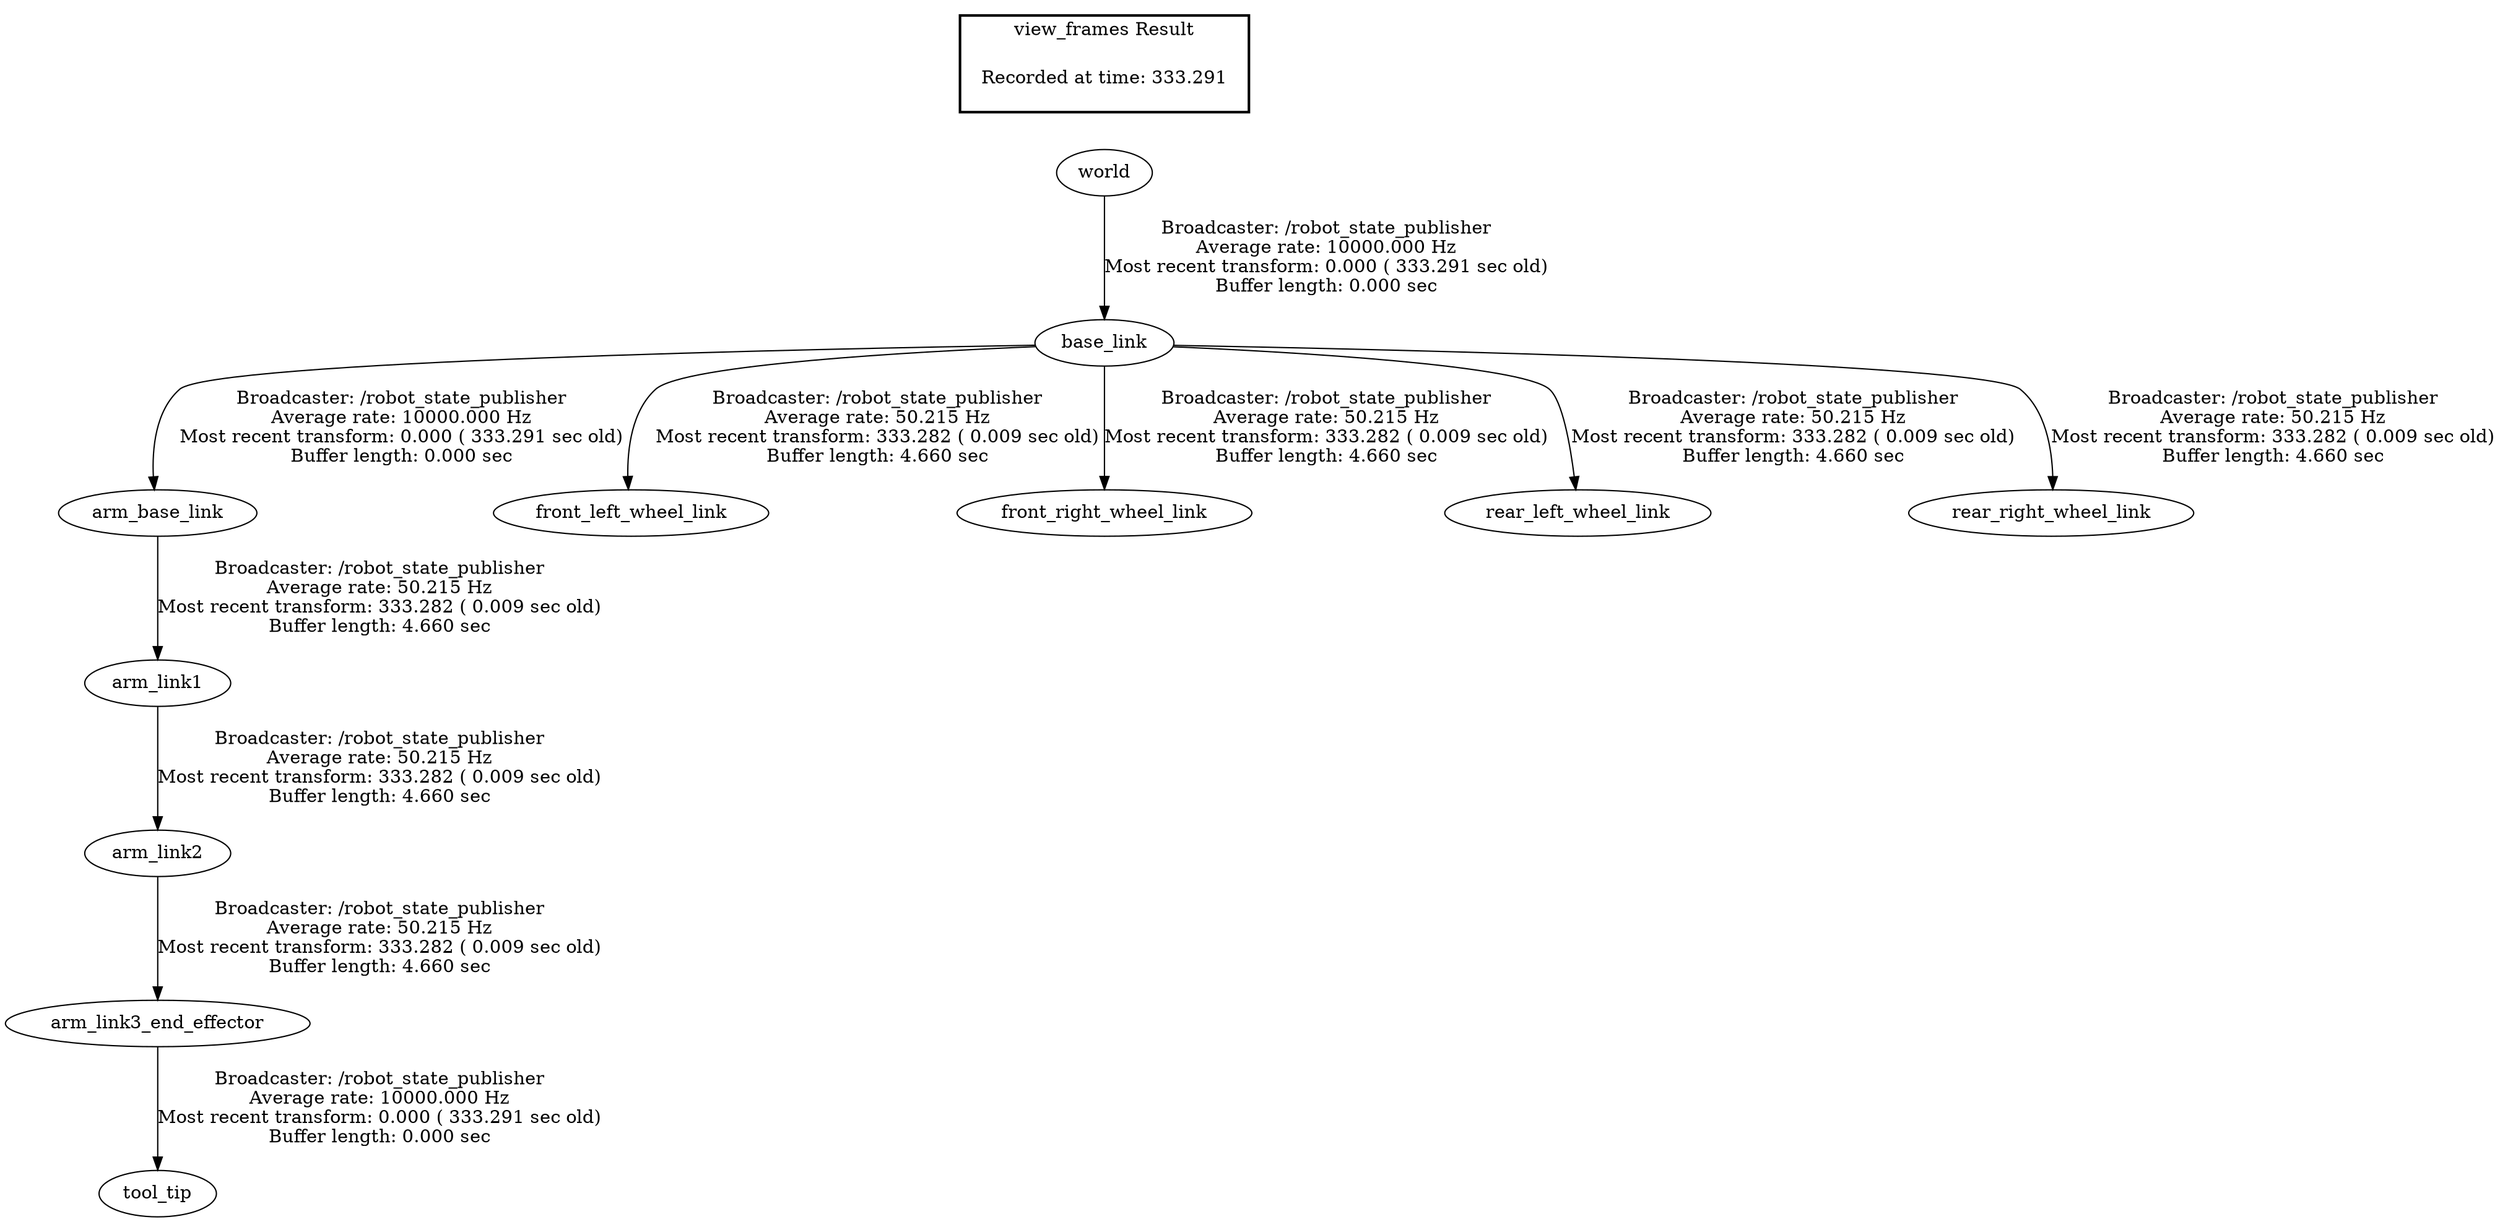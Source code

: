 digraph G {
"base_link" -> "arm_base_link"[label="Broadcaster: /robot_state_publisher\nAverage rate: 10000.000 Hz\nMost recent transform: 0.000 ( 333.291 sec old)\nBuffer length: 0.000 sec\n"];
"world" -> "base_link"[label="Broadcaster: /robot_state_publisher\nAverage rate: 10000.000 Hz\nMost recent transform: 0.000 ( 333.291 sec old)\nBuffer length: 0.000 sec\n"];
"arm_link3_end_effector" -> "tool_tip"[label="Broadcaster: /robot_state_publisher\nAverage rate: 10000.000 Hz\nMost recent transform: 0.000 ( 333.291 sec old)\nBuffer length: 0.000 sec\n"];
"arm_link2" -> "arm_link3_end_effector"[label="Broadcaster: /robot_state_publisher\nAverage rate: 50.215 Hz\nMost recent transform: 333.282 ( 0.009 sec old)\nBuffer length: 4.660 sec\n"];
"arm_base_link" -> "arm_link1"[label="Broadcaster: /robot_state_publisher\nAverage rate: 50.215 Hz\nMost recent transform: 333.282 ( 0.009 sec old)\nBuffer length: 4.660 sec\n"];
"arm_link1" -> "arm_link2"[label="Broadcaster: /robot_state_publisher\nAverage rate: 50.215 Hz\nMost recent transform: 333.282 ( 0.009 sec old)\nBuffer length: 4.660 sec\n"];
"base_link" -> "front_left_wheel_link"[label="Broadcaster: /robot_state_publisher\nAverage rate: 50.215 Hz\nMost recent transform: 333.282 ( 0.009 sec old)\nBuffer length: 4.660 sec\n"];
"base_link" -> "front_right_wheel_link"[label="Broadcaster: /robot_state_publisher\nAverage rate: 50.215 Hz\nMost recent transform: 333.282 ( 0.009 sec old)\nBuffer length: 4.660 sec\n"];
"base_link" -> "rear_left_wheel_link"[label="Broadcaster: /robot_state_publisher\nAverage rate: 50.215 Hz\nMost recent transform: 333.282 ( 0.009 sec old)\nBuffer length: 4.660 sec\n"];
"base_link" -> "rear_right_wheel_link"[label="Broadcaster: /robot_state_publisher\nAverage rate: 50.215 Hz\nMost recent transform: 333.282 ( 0.009 sec old)\nBuffer length: 4.660 sec\n"];
edge [style=invis];
 subgraph cluster_legend { style=bold; color=black; label ="view_frames Result";
"Recorded at time: 333.291"[ shape=plaintext ] ;
 }->"world";
}